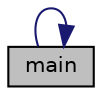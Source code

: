digraph "main"
{
 // LATEX_PDF_SIZE
  edge [fontname="Helvetica",fontsize="10",labelfontname="Helvetica",labelfontsize="10"];
  node [fontname="Helvetica",fontsize="10",shape=record];
  rankdir="RL";
  Node1 [label="main",height=0.2,width=0.4,color="black", fillcolor="grey75", style="filled", fontcolor="black",tooltip="This is main entry to the tests of the ParaMonte kernel library."];
  Node1 -> Node1 [dir="back",color="midnightblue",fontsize="10",style="solid",fontname="Helvetica"];
}
